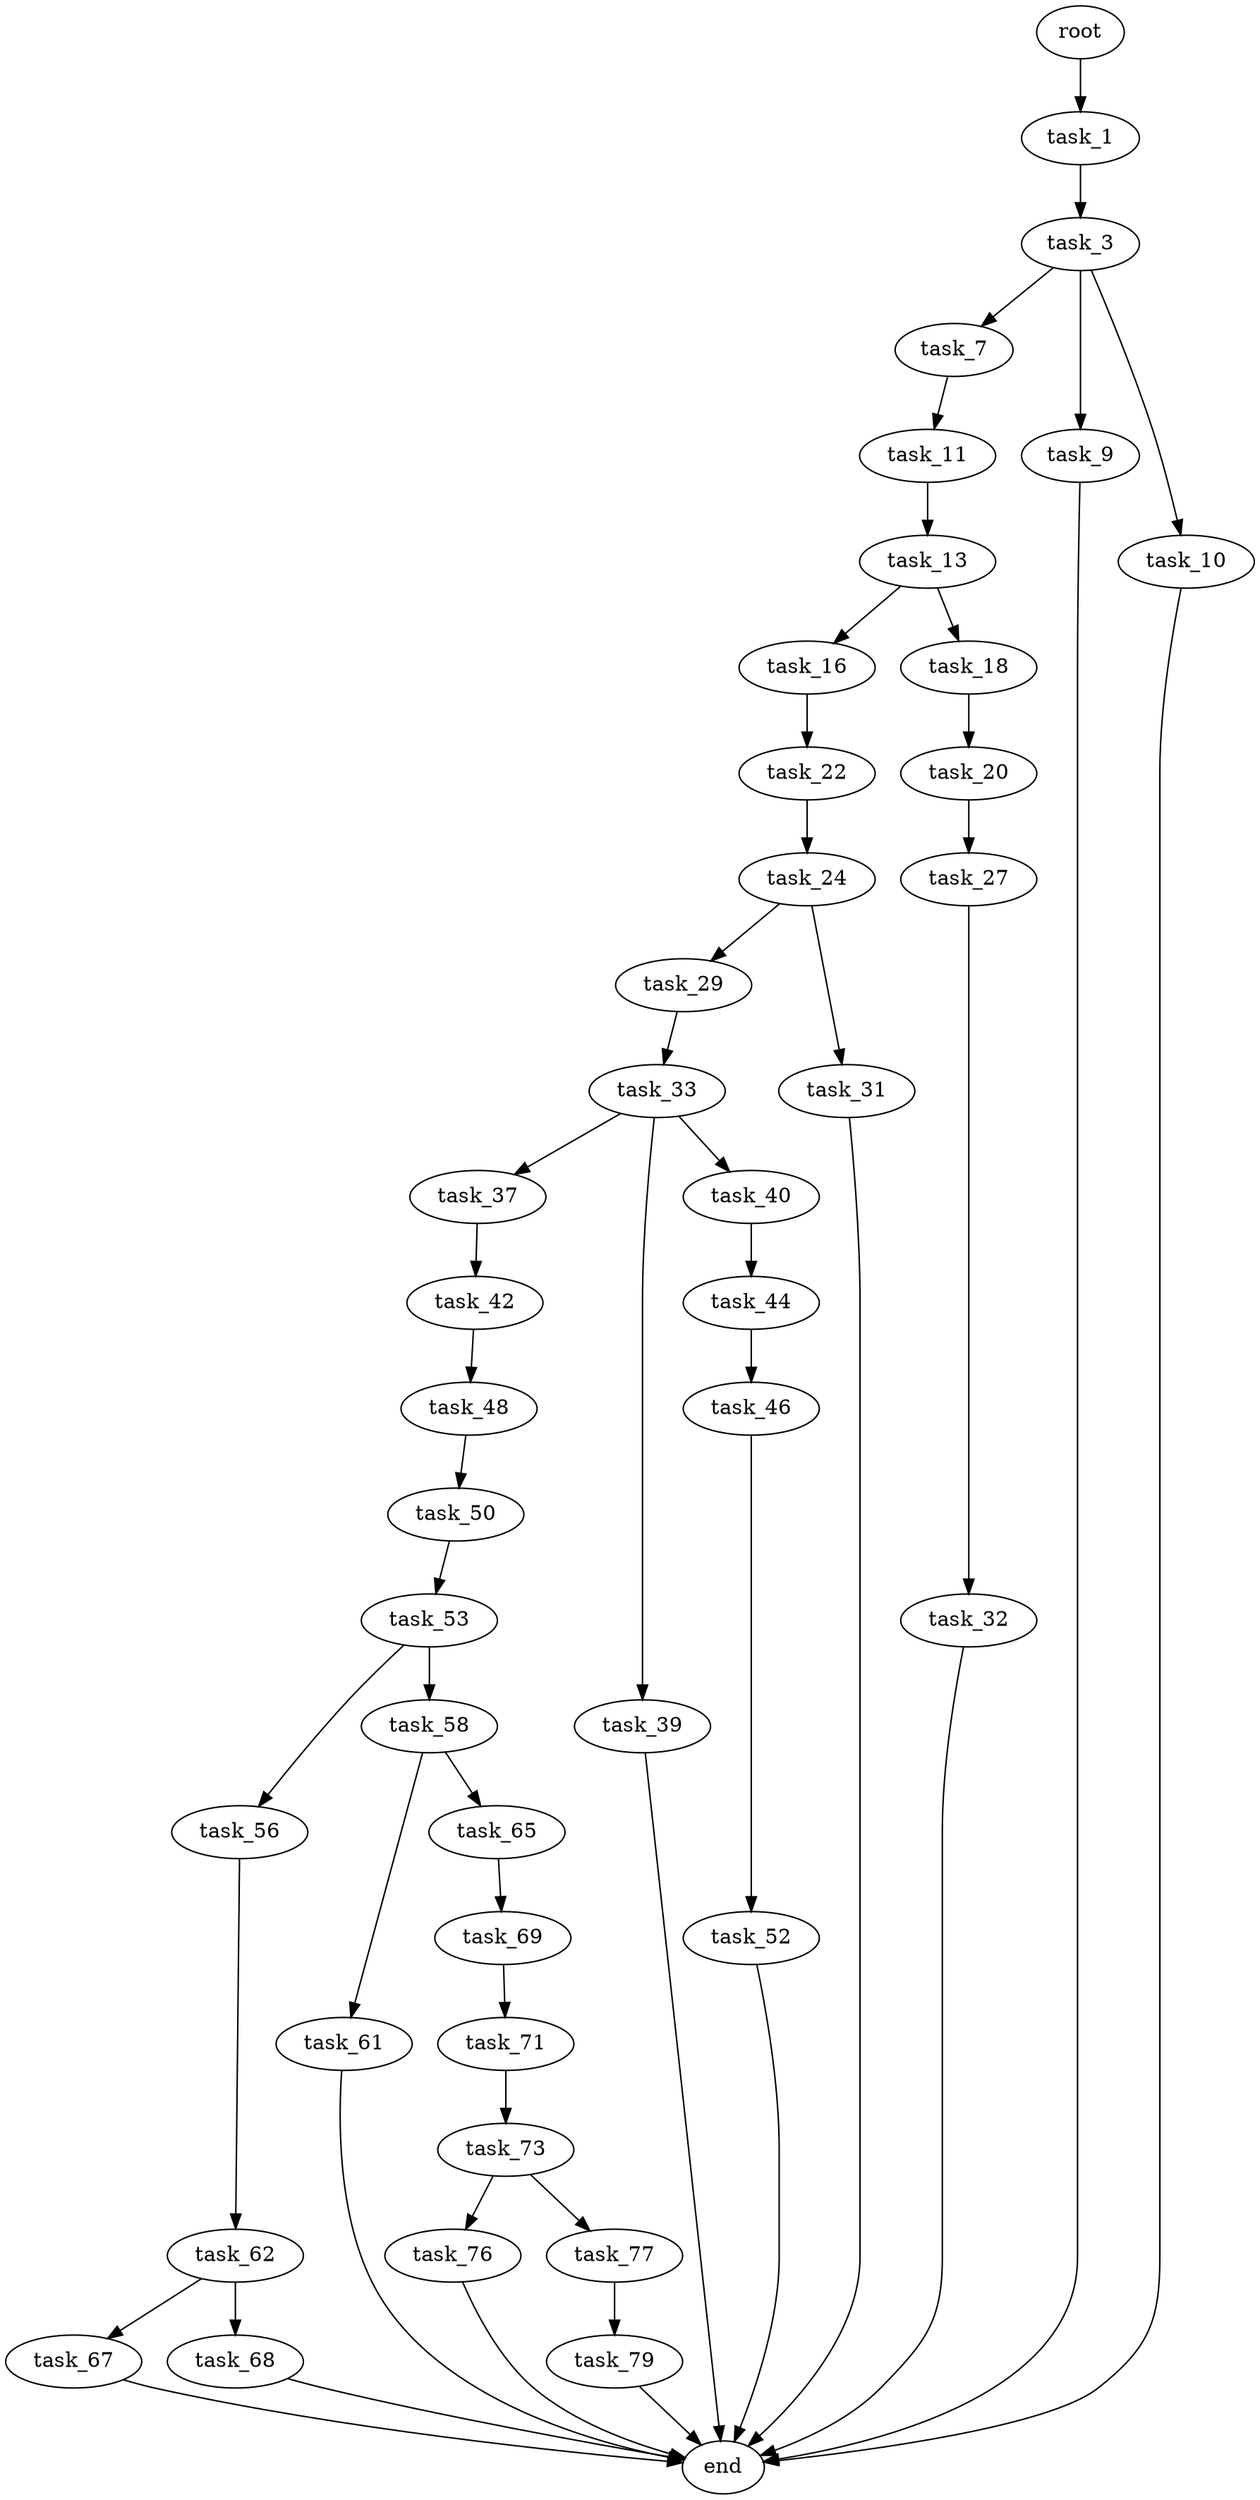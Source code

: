 digraph G {
  root [size="0.000000"];
  task_1 [size="6589202300.000000"];
  task_3 [size="88403679386.000000"];
  task_7 [size="8589934592.000000"];
  task_9 [size="37939504429.000000"];
  task_10 [size="367688472.000000"];
  task_11 [size="223671973995.000000"];
  task_13 [size="8589934592.000000"];
  task_16 [size="218970385139.000000"];
  task_18 [size="782757789696.000000"];
  task_20 [size="45027281348.000000"];
  task_22 [size="10490342972.000000"];
  task_24 [size="1073741824000.000000"];
  task_27 [size="134217728000.000000"];
  task_29 [size="150662053165.000000"];
  task_31 [size="8589934592.000000"];
  task_32 [size="134217728000.000000"];
  task_33 [size="782757789696.000000"];
  task_37 [size="549755813888.000000"];
  task_39 [size="8589934592.000000"];
  task_40 [size="879303815979.000000"];
  task_42 [size="277932688270.000000"];
  task_44 [size="35559442886.000000"];
  task_46 [size="261805291626.000000"];
  task_48 [size="488489144.000000"];
  task_50 [size="1073741824000.000000"];
  task_52 [size="8589934592.000000"];
  task_53 [size="19140631397.000000"];
  task_56 [size="71817380487.000000"];
  task_58 [size="231928233984.000000"];
  task_61 [size="4764017182.000000"];
  task_62 [size="549755813888.000000"];
  task_65 [size="1936902089.000000"];
  task_67 [size="341462974887.000000"];
  task_68 [size="1073741824000.000000"];
  task_69 [size="51164367569.000000"];
  task_71 [size="37625522818.000000"];
  task_73 [size="28991029248.000000"];
  task_76 [size="28991029248.000000"];
  task_77 [size="217417383656.000000"];
  task_79 [size="8589934592.000000"];
  end [size="0.000000"];

  root -> task_1 [size="1.000000"];
  task_1 -> task_3 [size="134217728.000000"];
  task_3 -> task_7 [size="75497472.000000"];
  task_3 -> task_9 [size="75497472.000000"];
  task_3 -> task_10 [size="75497472.000000"];
  task_7 -> task_11 [size="33554432.000000"];
  task_9 -> end [size="1.000000"];
  task_10 -> end [size="1.000000"];
  task_11 -> task_13 [size="838860800.000000"];
  task_13 -> task_16 [size="33554432.000000"];
  task_13 -> task_18 [size="33554432.000000"];
  task_16 -> task_22 [size="209715200.000000"];
  task_18 -> task_20 [size="679477248.000000"];
  task_20 -> task_27 [size="75497472.000000"];
  task_22 -> task_24 [size="536870912.000000"];
  task_24 -> task_29 [size="838860800.000000"];
  task_24 -> task_31 [size="838860800.000000"];
  task_27 -> task_32 [size="209715200.000000"];
  task_29 -> task_33 [size="679477248.000000"];
  task_31 -> end [size="1.000000"];
  task_32 -> end [size="1.000000"];
  task_33 -> task_37 [size="679477248.000000"];
  task_33 -> task_39 [size="679477248.000000"];
  task_33 -> task_40 [size="679477248.000000"];
  task_37 -> task_42 [size="536870912.000000"];
  task_39 -> end [size="1.000000"];
  task_40 -> task_44 [size="536870912.000000"];
  task_42 -> task_48 [size="209715200.000000"];
  task_44 -> task_46 [size="838860800.000000"];
  task_46 -> task_52 [size="209715200.000000"];
  task_48 -> task_50 [size="33554432.000000"];
  task_50 -> task_53 [size="838860800.000000"];
  task_52 -> end [size="1.000000"];
  task_53 -> task_56 [size="679477248.000000"];
  task_53 -> task_58 [size="679477248.000000"];
  task_56 -> task_62 [size="134217728.000000"];
  task_58 -> task_61 [size="301989888.000000"];
  task_58 -> task_65 [size="301989888.000000"];
  task_61 -> end [size="1.000000"];
  task_62 -> task_67 [size="536870912.000000"];
  task_62 -> task_68 [size="536870912.000000"];
  task_65 -> task_69 [size="33554432.000000"];
  task_67 -> end [size="1.000000"];
  task_68 -> end [size="1.000000"];
  task_69 -> task_71 [size="838860800.000000"];
  task_71 -> task_73 [size="33554432.000000"];
  task_73 -> task_76 [size="75497472.000000"];
  task_73 -> task_77 [size="75497472.000000"];
  task_76 -> end [size="1.000000"];
  task_77 -> task_79 [size="536870912.000000"];
  task_79 -> end [size="1.000000"];
}
